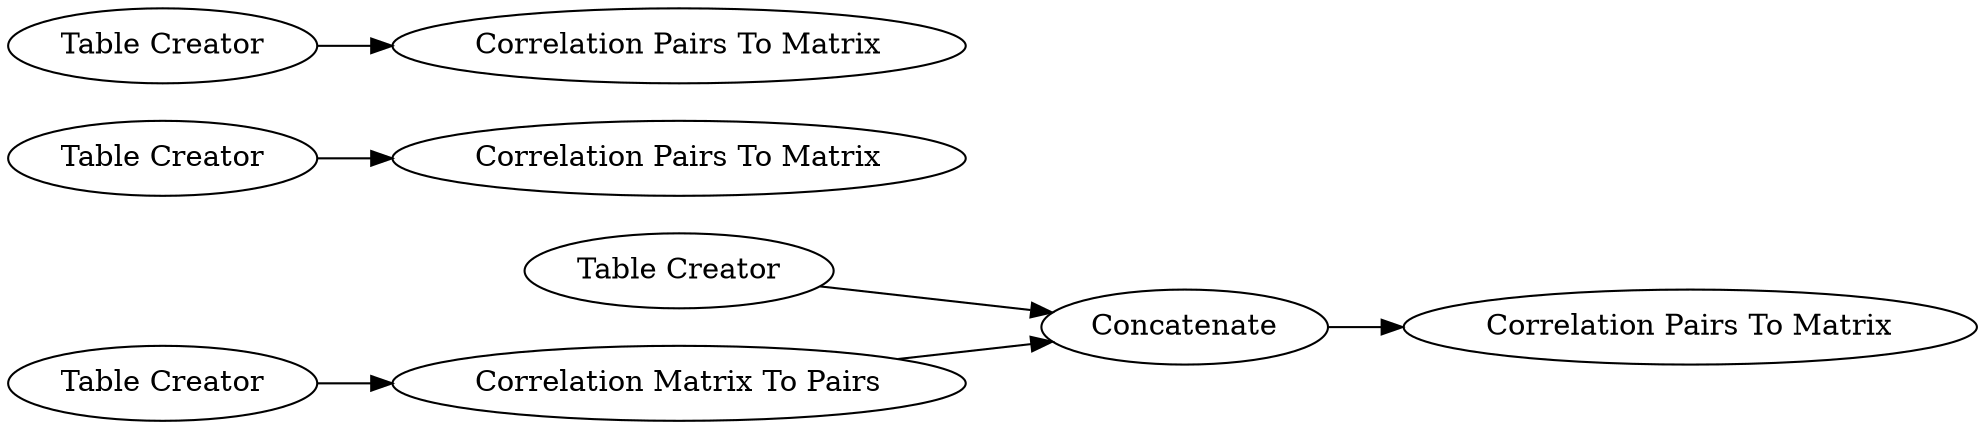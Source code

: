 digraph {
	18 -> 25
	19 -> 20
	24 -> 25
	25 -> 26
	17 -> 18
	22 -> 21
	24 [label="Table Creator"]
	20 [label="Correlation Pairs To Matrix"]
	22 [label="Table Creator"]
	18 [label="Correlation Matrix To Pairs"]
	21 [label="Correlation Pairs To Matrix"]
	26 [label="Correlation Pairs To Matrix"]
	25 [label=Concatenate]
	17 [label="Table Creator"]
	19 [label="Table Creator"]
	rankdir=LR
}
